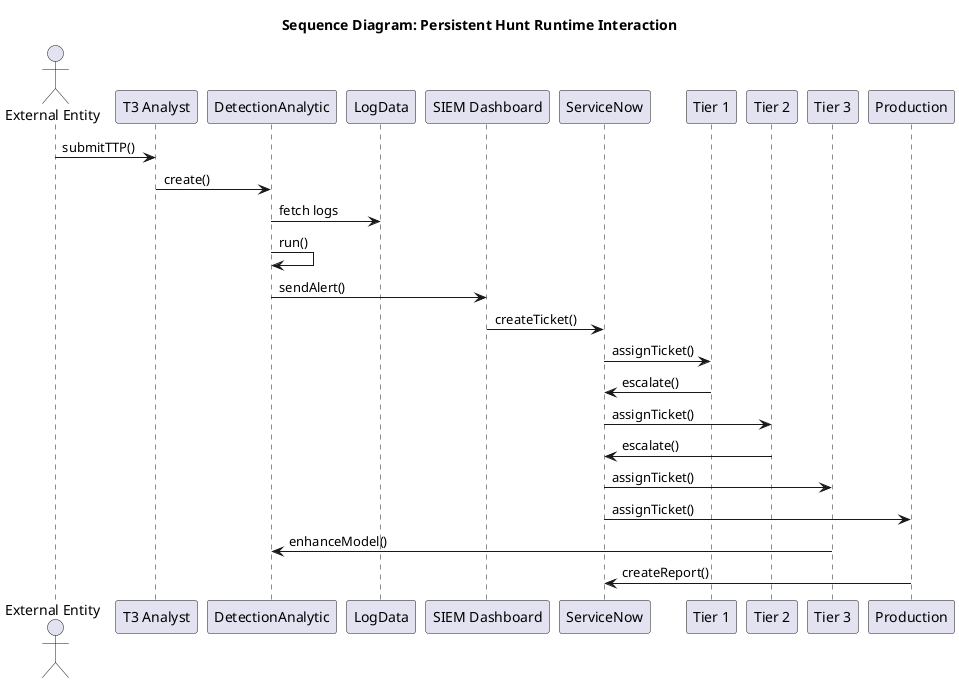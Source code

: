 @startuml
	title Sequence Diagram: Persistent Hunt Runtime Interaction
	
	actor "External Entity" as Ext
	participant "T3 Analyst" as T3
	participant "DetectionAnalytic"
	participant "LogData"
	participant "SIEM Dashboard" as SIEM
	participant "ServiceNow" as SN
	participant "Tier 1" as T1
	participant "Tier 2" as T2
	participant "Tier 3" as T3b
	participant "Production" as Prod
	
	Ext -> T3 : submitTTP()
	T3 -> DetectionAnalytic : create()
	DetectionAnalytic -> LogData : fetch logs
	DetectionAnalytic -> DetectionAnalytic : run()
	DetectionAnalytic -> SIEM : sendAlert()
	
	SIEM -> SN : createTicket()
	SN -> T1 : assignTicket()
	
	T1 -> SN : escalate()
	SN -> T2 : assignTicket()
	
	T2 -> SN : escalate()
	SN -> T3b : assignTicket()
	SN -> Prod : assignTicket()
	
	T3b -> DetectionAnalytic : enhanceModel()
	Prod -> SN : createReport()

@enduml


@startuml
	title Object Diagram: Persistent Hunt Runtime Snapshot
	
	object ttp001 <<AdversaryTTPReport>>
	ttp001 : type = "C2 over DNS"
	
	object analytic001 <<DetectionAnalytic>>
	analytic001 : tech = "Elastic + ATT&CK Mapping"
	
	object log001 <<LogData>>
	log001 : source = "Endpoint Logs"
	
	object result001 <<DetectionResult>>
	result001 : threatLevel = "High"
	result001 : indicator = "DNS Beaconing"
	
	object siem001 <<SIEMDashboard>>
	object ticket001 <<Ticket>>
	ticket001 : id = "INC-884"
	ticket001 : priority = "Critical"
	
	object t1a <<Tier1Analyst>>
	object t2a <<Tier2Analyst>>
	object t3a <<Tier3Analyst>>
	object prod1 <<ProductionStaff>>
	
	ttp001 --> t3a: submits
	
	analytic001 <-- log001: fetches log001
	analytic001 --> result001: creates result001
	result001 --> siem001: forwards
	siem001 --> ticket001: creates
	t1a --> ticket001: assigns, \nescalates
	t2a --> ticket001: assigns, \nescaltes
	t3a --> analytic001: creates
	t3a <-- ticket001: assigns
	prod1 <-- ticket001: assigns

@enduml


@startuml
	title Class Diagram: Persistent Hunt System
	
	class AdversaryTTPReport {
	  +submitReport()
	  +getDetails(): String
	}
	
	class DetectionAnalytic {
	  +create(tech: String)
	  +run(data: LogData): DetectionResult
	}
	
	class LogData {
	  +source: String
	  +type: String
	}
	
	class DetectionResult {
	  +threatLevel: String
	  +indicator: String
	}
	
	class SIEMDashboard {
	  +receiveAlert(result: DetectionResult)
	  +triage(): Ticket
	}
	
	class Ticket {
	  +id: String
	  +priority: String
	}
	
	class ServiceNow {
	  +createTicket(result: DetectionResult): Ticket
	  +assignTicket(ticket: Ticket)
	}
	
	class Analyst {
	  +investigate(ticket: Ticket)
	}
	
	class Tier1Analyst extends Analyst
	class Tier2Analyst extends Analyst
	class Tier3Analyst extends Analyst {
	  +enhanceModel()
	}
	
	class ProductionStaff {
	  +createReport(ticket: Ticket)
	}
	
	AdversaryTTPReport --> DetectionAnalytic: creates
	DetectionAnalytic --> LogData: fetches
	DetectionAnalytic --> DetectionResult: creates
	DetectionResult --> SIEMDashboard: sends
	SIEMDashboard --> Ticket: creates
	ServiceNow --> Ticket: creates
	Tier1Analyst --> Ticket: assigns, \nescaltes
	Tier2Analyst --> Ticket: assigns, \nescaltes
	Tier3Analyst --> DetectionAnalytic: runs
	Tier3Analyst <-- Ticket: assigns
	ProductionStaff <-- Ticket: assigns
	ProductionStaff --> ServiceNow: creates report

@enduml

/' 
The above diagrams are based on the following use case diagram:
From the following use case of persistent hunt, provide a class diagram, 
a sequence diagram and an object diagram to illustrate a runtime behavior.
'/

@startuml
	title Use Case Diagram: Adversary Detection and Tiered Response Workflow
	'left to right direction
	' SIEM: Security Information & Event Management. 
	' SIEM helps detect, analyze, & respond to security threats
		
	actor "External Entity (CISA/Industry)" as External
	actor "Tier 3" <<analyst>> as T3
	actor "Tier 2" <<analyst>> as T2
	actor "Tier 1" <<analyst>> as T1
	actor "Production" <<analyst>> as Prod
	
	rectangle "Adversary Detection & Response System" {
	  
	  usecase "1. Report Adversary TTP" as UC1
	  usecase "2. Create Detection Analytic (Elastic/Databricks)" as UC2
	  usecase "3. Run Detection on Visibility Data" as UC3
	  usecase "4. Alert to SIEM Dashboard (Elastic)" as UC4
	  usecase "5. Auto-Triage & Ticket Creation (ServiceNow)" as UC5
	  usecase "6. Tier 1 Investigation & Ticket Assignment" as UC6
	  usecase "7. Tier 2 Deep Investigation & Artifact Archival" as UC7
	  usecase "8. Production Workflow & Product Creation" as UC8
	  usecase "9. Tier 3 Detection Model Enhancement" as UC9
	}
	
	' Associations
	External --> UC1
	T3 --> UC2
	UC2 --> UC3
	UC3 --> UC4
	UC4 --> UC5
	
	T1 --> UC6
	T2 --> UC7
	Prod --> UC8
	T3 --> UC9
	
	UC5 --> UC6
	UC6 --> UC7
	UC6 --> UC8
	UC6 --> UC9
	UC7 --> UC8
	UC7 --> UC9

@enduml

